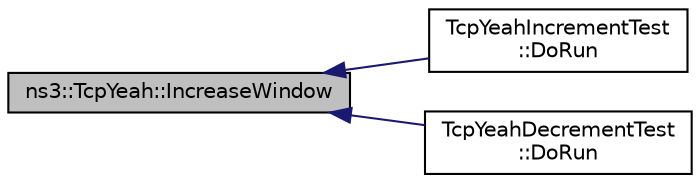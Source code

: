 digraph "ns3::TcpYeah::IncreaseWindow"
{
  edge [fontname="Helvetica",fontsize="10",labelfontname="Helvetica",labelfontsize="10"];
  node [fontname="Helvetica",fontsize="10",shape=record];
  rankdir="LR";
  Node1 [label="ns3::TcpYeah::IncreaseWindow",height=0.2,width=0.4,color="black", fillcolor="grey75", style="filled", fontcolor="black"];
  Node1 -> Node2 [dir="back",color="midnightblue",fontsize="10",style="solid"];
  Node2 [label="TcpYeahIncrementTest\l::DoRun",height=0.2,width=0.4,color="black", fillcolor="white", style="filled",URL="$d5/d18/classTcpYeahIncrementTest.html#a8100d996b7210a1476e34eed2781800a",tooltip="Implementation to actually run this TestCase. "];
  Node1 -> Node3 [dir="back",color="midnightblue",fontsize="10",style="solid"];
  Node3 [label="TcpYeahDecrementTest\l::DoRun",height=0.2,width=0.4,color="black", fillcolor="white", style="filled",URL="$da/d80/classTcpYeahDecrementTest.html#a699fd95f30a62b6570bce1a2d60780b3",tooltip="Implementation to actually run this TestCase. "];
}
